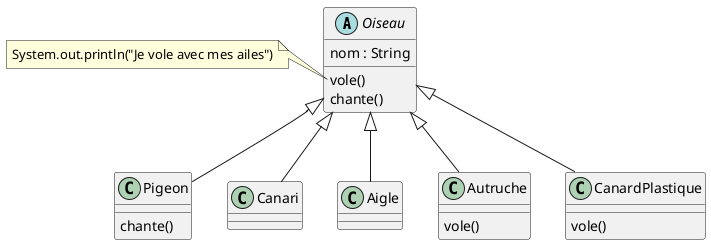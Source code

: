 @startuml
'https://plantuml.com/class-diagram


abstract class Oiseau {
    nom : String
    vole()
    chante()
}


class Pigeon {
    chante()
}

class Canari {
}

class Aigle {
}

class Autruche {
    vole()
}

class CanardPlastique {
    vole()
}


Oiseau <|-- Pigeon
Oiseau <|-- Canari
Oiseau <|-- Aigle
Oiseau <|-- Autruche
Oiseau <|-- CanardPlastique

note left of Oiseau::vole
    System.out.println("Je vole avec mes ailes")
end note



@enduml